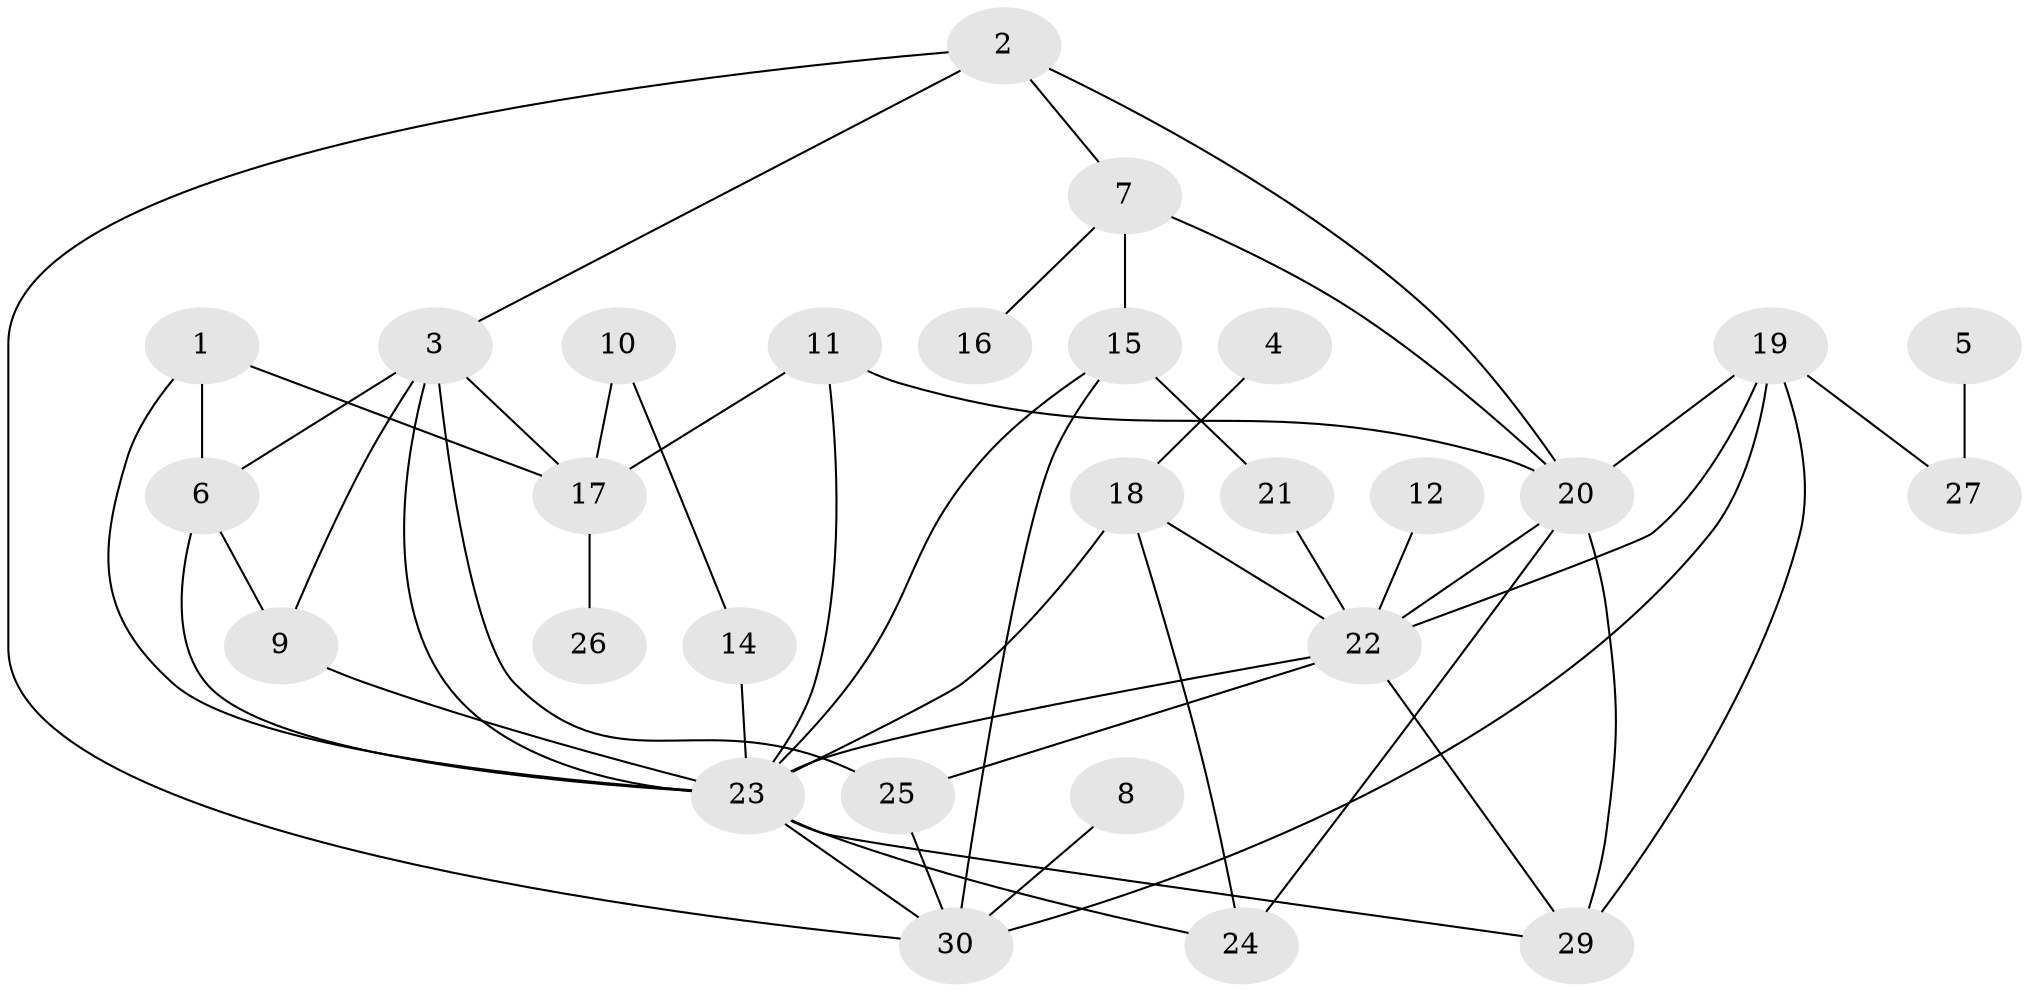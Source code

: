 // original degree distribution, {1: 0.2033898305084746, 2: 0.2711864406779661, 3: 0.22033898305084745, 6: 0.05084745762711865, 4: 0.15254237288135594, 5: 0.05084745762711865, 0: 0.03389830508474576, 10: 0.01694915254237288}
// Generated by graph-tools (version 1.1) at 2025/25/03/09/25 03:25:17]
// undirected, 28 vertices, 51 edges
graph export_dot {
graph [start="1"]
  node [color=gray90,style=filled];
  1;
  2;
  3;
  4;
  5;
  6;
  7;
  8;
  9;
  10;
  11;
  12;
  14;
  15;
  16;
  17;
  18;
  19;
  20;
  21;
  22;
  23;
  24;
  25;
  26;
  27;
  29;
  30;
  1 -- 6 [weight=1.0];
  1 -- 17 [weight=1.0];
  1 -- 23 [weight=1.0];
  2 -- 3 [weight=1.0];
  2 -- 7 [weight=1.0];
  2 -- 20 [weight=1.0];
  2 -- 30 [weight=1.0];
  3 -- 6 [weight=1.0];
  3 -- 9 [weight=1.0];
  3 -- 17 [weight=1.0];
  3 -- 23 [weight=1.0];
  3 -- 25 [weight=1.0];
  4 -- 18 [weight=1.0];
  5 -- 27 [weight=1.0];
  6 -- 9 [weight=1.0];
  6 -- 23 [weight=1.0];
  7 -- 15 [weight=1.0];
  7 -- 16 [weight=1.0];
  7 -- 20 [weight=2.0];
  8 -- 30 [weight=1.0];
  9 -- 23 [weight=1.0];
  10 -- 14 [weight=1.0];
  10 -- 17 [weight=1.0];
  11 -- 17 [weight=1.0];
  11 -- 20 [weight=1.0];
  11 -- 23 [weight=1.0];
  12 -- 22 [weight=1.0];
  14 -- 23 [weight=1.0];
  15 -- 21 [weight=1.0];
  15 -- 23 [weight=1.0];
  15 -- 30 [weight=1.0];
  17 -- 26 [weight=1.0];
  18 -- 22 [weight=1.0];
  18 -- 23 [weight=1.0];
  18 -- 24 [weight=1.0];
  19 -- 20 [weight=1.0];
  19 -- 22 [weight=1.0];
  19 -- 27 [weight=1.0];
  19 -- 29 [weight=1.0];
  19 -- 30 [weight=1.0];
  20 -- 22 [weight=1.0];
  20 -- 24 [weight=1.0];
  20 -- 29 [weight=1.0];
  21 -- 22 [weight=1.0];
  22 -- 23 [weight=1.0];
  22 -- 25 [weight=1.0];
  22 -- 29 [weight=1.0];
  23 -- 24 [weight=1.0];
  23 -- 29 [weight=1.0];
  23 -- 30 [weight=1.0];
  25 -- 30 [weight=1.0];
}
